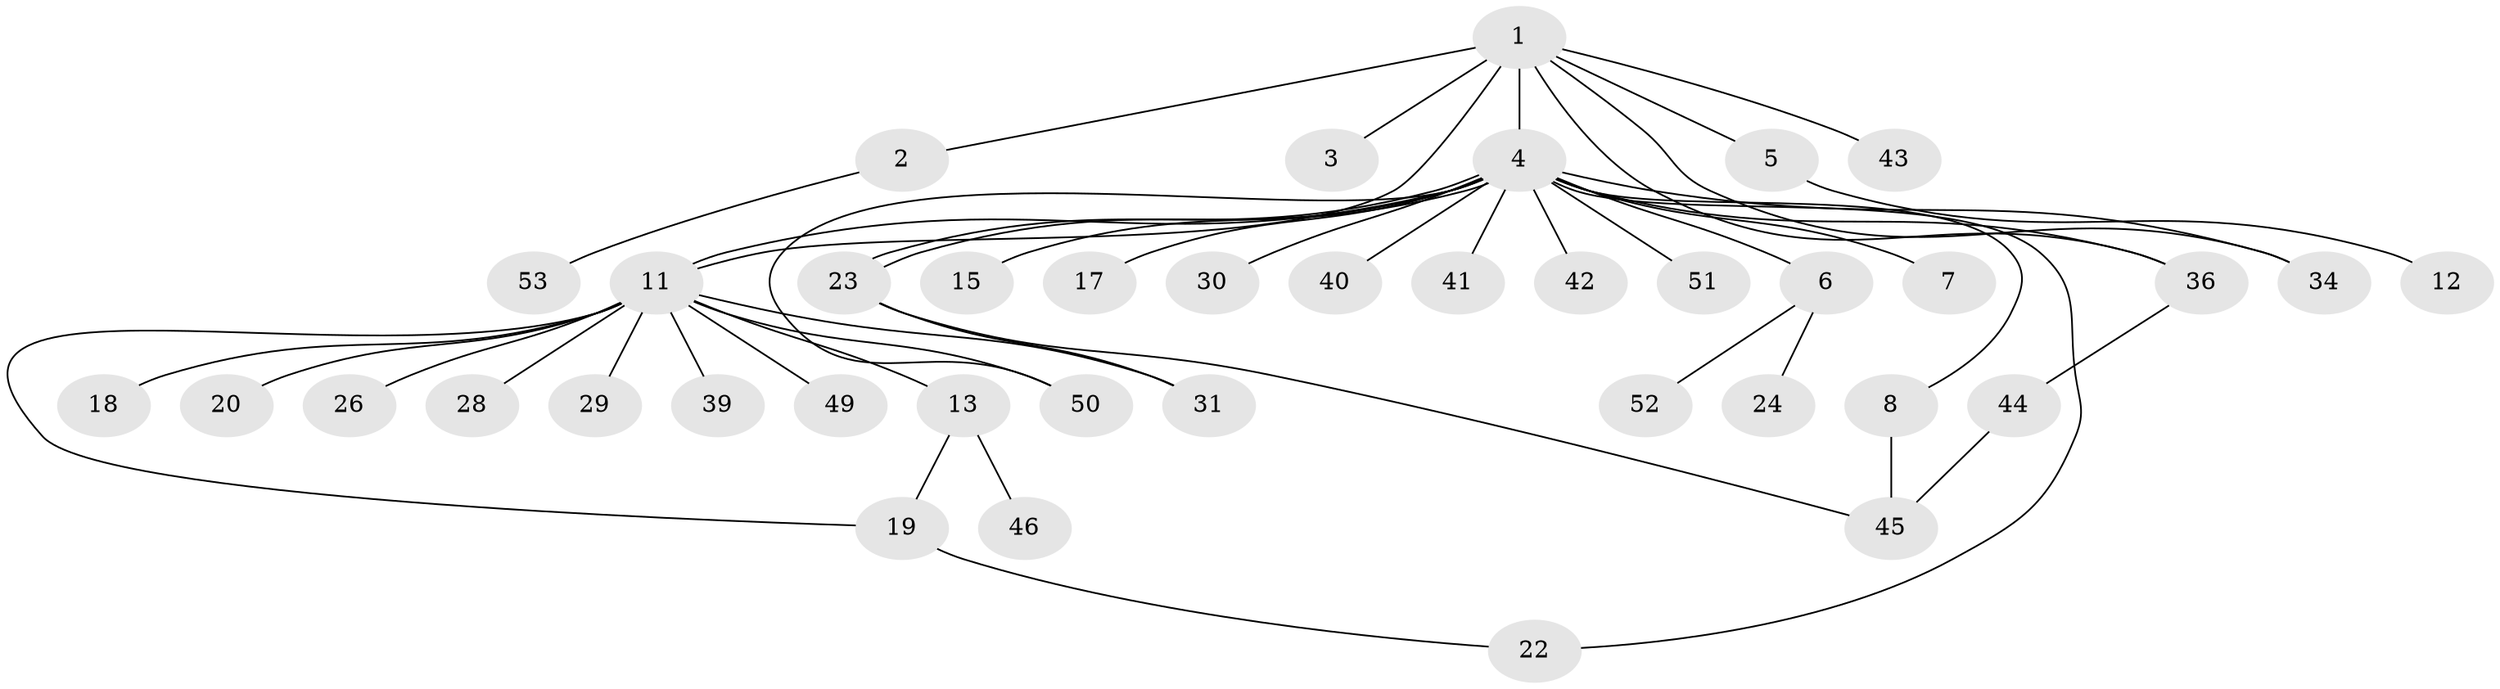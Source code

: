 // Generated by graph-tools (version 1.1) at 2025/51/02/27/25 19:51:56]
// undirected, 39 vertices, 48 edges
graph export_dot {
graph [start="1"]
  node [color=gray90,style=filled];
  1 [super="+10"];
  2 [super="+14"];
  3;
  4 [super="+54"];
  5;
  6 [super="+9"];
  7 [super="+38"];
  8 [super="+32"];
  11 [super="+21"];
  12 [super="+16"];
  13;
  15;
  17;
  18 [super="+27"];
  19 [super="+35"];
  20;
  22;
  23;
  24 [super="+25"];
  26;
  28 [super="+33"];
  29;
  30;
  31;
  34;
  36 [super="+37"];
  39;
  40;
  41;
  42;
  43;
  44;
  45 [super="+48"];
  46 [super="+47"];
  49;
  50;
  51;
  52;
  53;
  1 -- 2;
  1 -- 3;
  1 -- 4 [weight=2];
  1 -- 5;
  1 -- 36;
  1 -- 34;
  1 -- 11;
  1 -- 43;
  2 -- 53;
  4 -- 6;
  4 -- 7;
  4 -- 8;
  4 -- 15;
  4 -- 17;
  4 -- 22;
  4 -- 23;
  4 -- 23;
  4 -- 30;
  4 -- 40;
  4 -- 41;
  4 -- 42;
  4 -- 51;
  4 -- 34;
  4 -- 50;
  4 -- 11;
  4 -- 36;
  5 -- 12;
  6 -- 24;
  6 -- 52;
  8 -- 45;
  11 -- 13;
  11 -- 18;
  11 -- 19;
  11 -- 20;
  11 -- 26;
  11 -- 28;
  11 -- 29;
  11 -- 31;
  11 -- 39;
  11 -- 49;
  11 -- 50;
  13 -- 19;
  13 -- 46;
  19 -- 22;
  23 -- 31;
  23 -- 45;
  36 -- 44;
  44 -- 45;
}
